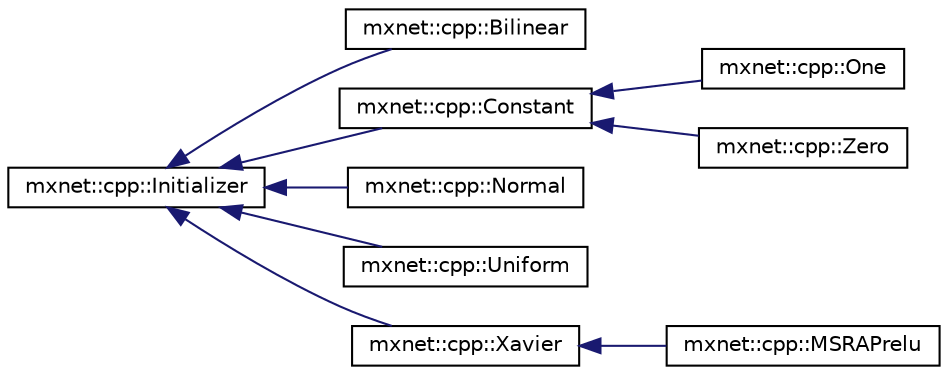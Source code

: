 digraph "Graphical Class Hierarchy"
{
  edge [fontname="Helvetica",fontsize="10",labelfontname="Helvetica",labelfontsize="10"];
  node [fontname="Helvetica",fontsize="10",shape=record];
  rankdir="LR";
  Node1 [label="mxnet::cpp::Initializer",height=0.2,width=0.4,color="black", fillcolor="white", style="filled",URL="$classmxnet_1_1cpp_1_1Initializer.html"];
  Node1 -> Node2 [dir="back",color="midnightblue",fontsize="10",style="solid",fontname="Helvetica"];
  Node2 [label="mxnet::cpp::Bilinear",height=0.2,width=0.4,color="black", fillcolor="white", style="filled",URL="$classmxnet_1_1cpp_1_1Bilinear.html"];
  Node1 -> Node3 [dir="back",color="midnightblue",fontsize="10",style="solid",fontname="Helvetica"];
  Node3 [label="mxnet::cpp::Constant",height=0.2,width=0.4,color="black", fillcolor="white", style="filled",URL="$classmxnet_1_1cpp_1_1Constant.html"];
  Node3 -> Node4 [dir="back",color="midnightblue",fontsize="10",style="solid",fontname="Helvetica"];
  Node4 [label="mxnet::cpp::One",height=0.2,width=0.4,color="black", fillcolor="white", style="filled",URL="$classmxnet_1_1cpp_1_1One.html"];
  Node3 -> Node5 [dir="back",color="midnightblue",fontsize="10",style="solid",fontname="Helvetica"];
  Node5 [label="mxnet::cpp::Zero",height=0.2,width=0.4,color="black", fillcolor="white", style="filled",URL="$classmxnet_1_1cpp_1_1Zero.html"];
  Node1 -> Node6 [dir="back",color="midnightblue",fontsize="10",style="solid",fontname="Helvetica"];
  Node6 [label="mxnet::cpp::Normal",height=0.2,width=0.4,color="black", fillcolor="white", style="filled",URL="$classmxnet_1_1cpp_1_1Normal.html"];
  Node1 -> Node7 [dir="back",color="midnightblue",fontsize="10",style="solid",fontname="Helvetica"];
  Node7 [label="mxnet::cpp::Uniform",height=0.2,width=0.4,color="black", fillcolor="white", style="filled",URL="$classmxnet_1_1cpp_1_1Uniform.html"];
  Node1 -> Node8 [dir="back",color="midnightblue",fontsize="10",style="solid",fontname="Helvetica"];
  Node8 [label="mxnet::cpp::Xavier",height=0.2,width=0.4,color="black", fillcolor="white", style="filled",URL="$classmxnet_1_1cpp_1_1Xavier.html"];
  Node8 -> Node9 [dir="back",color="midnightblue",fontsize="10",style="solid",fontname="Helvetica"];
  Node9 [label="mxnet::cpp::MSRAPrelu",height=0.2,width=0.4,color="black", fillcolor="white", style="filled",URL="$classmxnet_1_1cpp_1_1MSRAPrelu.html"];
}

